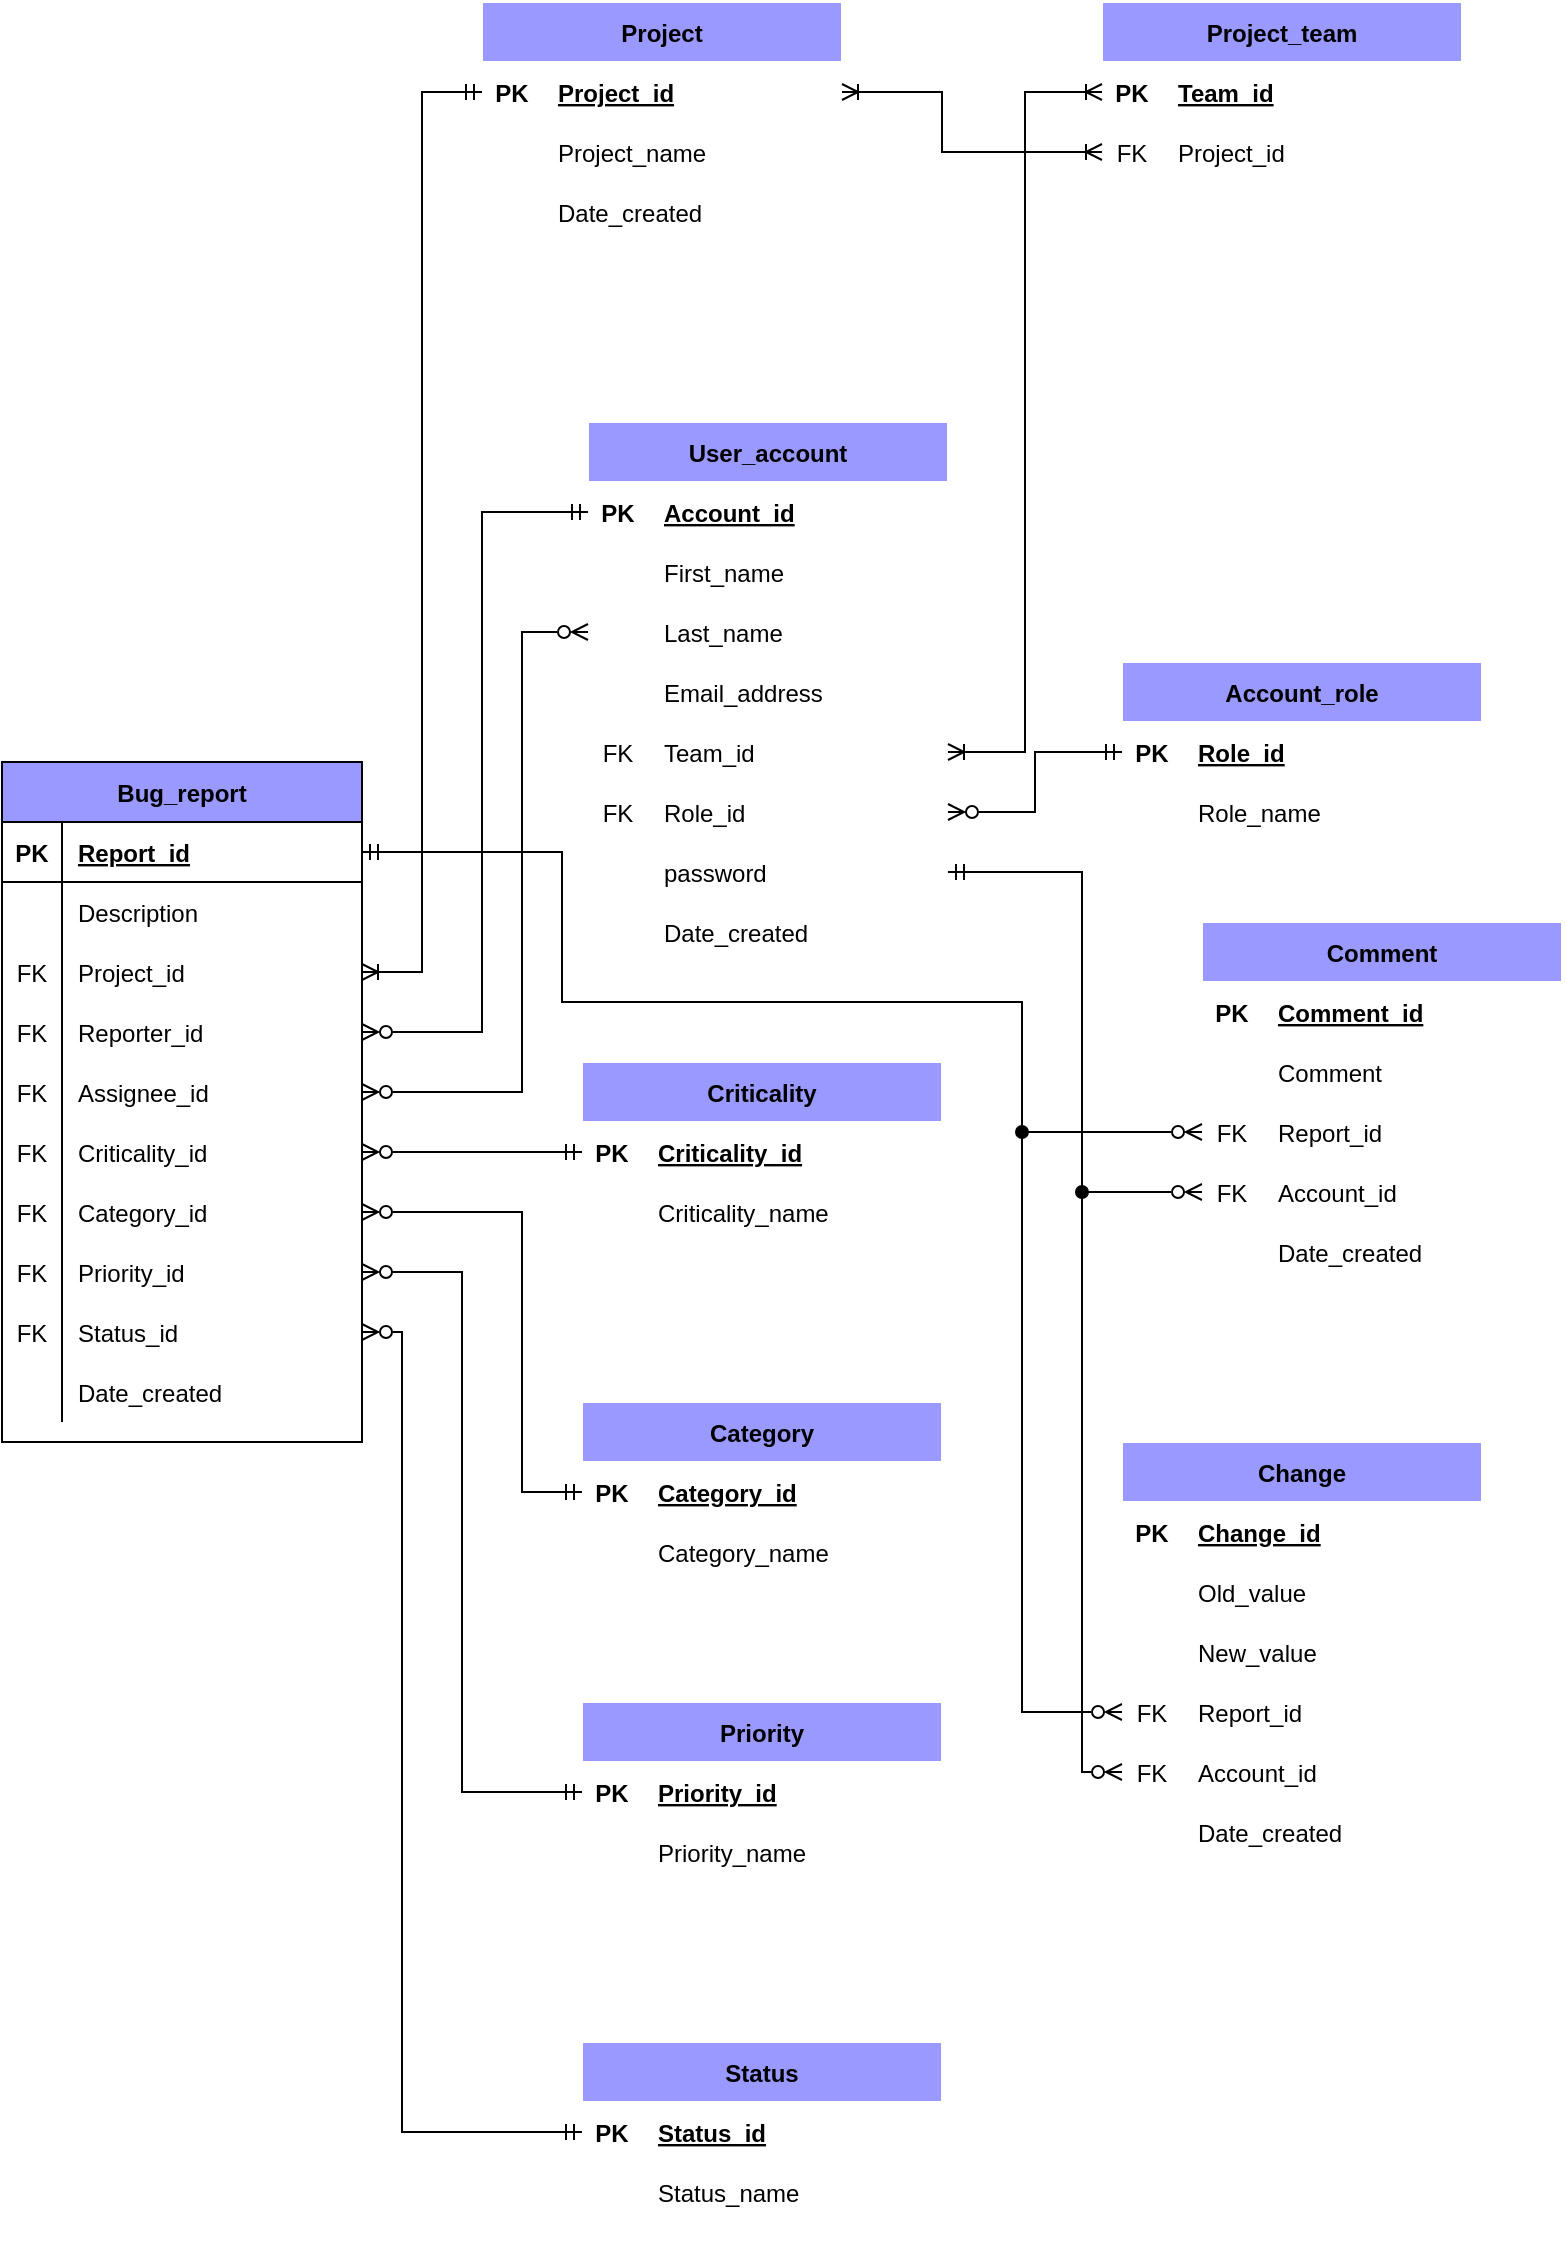 <mxfile version="20.3.0" type="device" pages="2"><diagram name="Database ERD" id="efa7a0a1-bf9b-a30e-e6df-94a7791c09e9"><mxGraphModel dx="1038" dy="641" grid="1" gridSize="10" guides="1" tooltips="1" connect="1" arrows="1" fold="1" page="1" pageScale="1" pageWidth="826" pageHeight="1169" background="none" math="0" shadow="0"><root><mxCell id="0"/><mxCell id="1" parent="0"/><mxCell id="cwRUzVm0DQ98reAAwPmX-127" value="Bug_report" style="shape=table;startSize=30;container=1;collapsible=1;childLayout=tableLayout;fixedRows=1;rowLines=0;fontStyle=1;align=center;resizeLast=1;fillColor=#9999FF;" parent="1" vertex="1"><mxGeometry x="30" y="400" width="180" height="340" as="geometry"/></mxCell><mxCell id="cwRUzVm0DQ98reAAwPmX-128" value="" style="shape=tableRow;horizontal=0;startSize=0;swimlaneHead=0;swimlaneBody=0;fillColor=none;collapsible=0;dropTarget=0;points=[[0,0.5],[1,0.5]];portConstraint=eastwest;top=0;left=0;right=0;bottom=1;" parent="cwRUzVm0DQ98reAAwPmX-127" vertex="1"><mxGeometry y="30" width="180" height="30" as="geometry"/></mxCell><mxCell id="cwRUzVm0DQ98reAAwPmX-129" value="PK" style="shape=partialRectangle;connectable=0;fillColor=none;top=0;left=0;bottom=0;right=0;fontStyle=1;overflow=hidden;" parent="cwRUzVm0DQ98reAAwPmX-128" vertex="1"><mxGeometry width="30" height="30" as="geometry"><mxRectangle width="30" height="30" as="alternateBounds"/></mxGeometry></mxCell><mxCell id="cwRUzVm0DQ98reAAwPmX-130" value="Report_id" style="shape=partialRectangle;connectable=0;fillColor=none;top=0;left=0;bottom=0;right=0;align=left;spacingLeft=6;fontStyle=5;overflow=hidden;" parent="cwRUzVm0DQ98reAAwPmX-128" vertex="1"><mxGeometry x="30" width="150" height="30" as="geometry"><mxRectangle width="150" height="30" as="alternateBounds"/></mxGeometry></mxCell><mxCell id="cwRUzVm0DQ98reAAwPmX-131" value="" style="shape=tableRow;horizontal=0;startSize=0;swimlaneHead=0;swimlaneBody=0;fillColor=none;collapsible=0;dropTarget=0;points=[[0,0.5],[1,0.5]];portConstraint=eastwest;top=0;left=0;right=0;bottom=0;" parent="cwRUzVm0DQ98reAAwPmX-127" vertex="1"><mxGeometry y="60" width="180" height="30" as="geometry"/></mxCell><mxCell id="cwRUzVm0DQ98reAAwPmX-132" value="" style="shape=partialRectangle;connectable=0;fillColor=none;top=0;left=0;bottom=0;right=0;editable=1;overflow=hidden;" parent="cwRUzVm0DQ98reAAwPmX-131" vertex="1"><mxGeometry width="30" height="30" as="geometry"><mxRectangle width="30" height="30" as="alternateBounds"/></mxGeometry></mxCell><mxCell id="cwRUzVm0DQ98reAAwPmX-133" value="Description" style="shape=partialRectangle;connectable=0;fillColor=none;top=0;left=0;bottom=0;right=0;align=left;spacingLeft=6;overflow=hidden;strokeColor=#FFFFFF;" parent="cwRUzVm0DQ98reAAwPmX-131" vertex="1"><mxGeometry x="30" width="150" height="30" as="geometry"><mxRectangle width="150" height="30" as="alternateBounds"/></mxGeometry></mxCell><mxCell id="cwRUzVm0DQ98reAAwPmX-137" value="" style="shape=tableRow;horizontal=0;startSize=0;swimlaneHead=0;swimlaneBody=0;fillColor=none;collapsible=0;dropTarget=0;points=[[0,0.5],[1,0.5]];portConstraint=eastwest;top=0;left=0;right=0;bottom=0;" parent="cwRUzVm0DQ98reAAwPmX-127" vertex="1"><mxGeometry y="90" width="180" height="30" as="geometry"/></mxCell><mxCell id="cwRUzVm0DQ98reAAwPmX-138" value="FK" style="shape=partialRectangle;connectable=0;fillColor=none;top=0;left=0;bottom=0;right=0;editable=1;overflow=hidden;" parent="cwRUzVm0DQ98reAAwPmX-137" vertex="1"><mxGeometry width="30" height="30" as="geometry"><mxRectangle width="30" height="30" as="alternateBounds"/></mxGeometry></mxCell><mxCell id="cwRUzVm0DQ98reAAwPmX-139" value="Project_id" style="shape=partialRectangle;connectable=0;fillColor=none;top=0;left=0;bottom=0;right=0;align=left;spacingLeft=6;overflow=hidden;" parent="cwRUzVm0DQ98reAAwPmX-137" vertex="1"><mxGeometry x="30" width="150" height="30" as="geometry"><mxRectangle width="150" height="30" as="alternateBounds"/></mxGeometry></mxCell><mxCell id="cwRUzVm0DQ98reAAwPmX-144" value="" style="shape=tableRow;horizontal=0;startSize=0;swimlaneHead=0;swimlaneBody=0;fillColor=none;collapsible=0;dropTarget=0;points=[[0,0.5],[1,0.5]];portConstraint=eastwest;top=0;left=0;right=0;bottom=0;" parent="cwRUzVm0DQ98reAAwPmX-127" vertex="1"><mxGeometry y="120" width="180" height="30" as="geometry"/></mxCell><mxCell id="cwRUzVm0DQ98reAAwPmX-145" value="FK" style="shape=partialRectangle;connectable=0;fillColor=none;top=0;left=0;bottom=0;right=0;editable=1;overflow=hidden;" parent="cwRUzVm0DQ98reAAwPmX-144" vertex="1"><mxGeometry width="30" height="30" as="geometry"><mxRectangle width="30" height="30" as="alternateBounds"/></mxGeometry></mxCell><mxCell id="cwRUzVm0DQ98reAAwPmX-146" value="Reporter_id" style="shape=partialRectangle;connectable=0;fillColor=none;top=0;left=0;bottom=0;right=0;align=left;spacingLeft=6;overflow=hidden;" parent="cwRUzVm0DQ98reAAwPmX-144" vertex="1"><mxGeometry x="30" width="150" height="30" as="geometry"><mxRectangle width="150" height="30" as="alternateBounds"/></mxGeometry></mxCell><mxCell id="cwRUzVm0DQ98reAAwPmX-149" value="" style="shape=tableRow;horizontal=0;startSize=0;swimlaneHead=0;swimlaneBody=0;fillColor=none;collapsible=0;dropTarget=0;points=[[0,0.5],[1,0.5]];portConstraint=eastwest;top=0;left=0;right=0;bottom=0;" parent="cwRUzVm0DQ98reAAwPmX-127" vertex="1"><mxGeometry y="150" width="180" height="30" as="geometry"/></mxCell><mxCell id="cwRUzVm0DQ98reAAwPmX-150" value="FK" style="shape=partialRectangle;connectable=0;fillColor=none;top=0;left=0;bottom=0;right=0;editable=1;overflow=hidden;" parent="cwRUzVm0DQ98reAAwPmX-149" vertex="1"><mxGeometry width="30" height="30" as="geometry"><mxRectangle width="30" height="30" as="alternateBounds"/></mxGeometry></mxCell><mxCell id="cwRUzVm0DQ98reAAwPmX-151" value="Assignee_id" style="shape=partialRectangle;connectable=0;fillColor=none;top=0;left=0;bottom=0;right=0;align=left;spacingLeft=6;overflow=hidden;" parent="cwRUzVm0DQ98reAAwPmX-149" vertex="1"><mxGeometry x="30" width="150" height="30" as="geometry"><mxRectangle width="150" height="30" as="alternateBounds"/></mxGeometry></mxCell><mxCell id="cwRUzVm0DQ98reAAwPmX-153" value="" style="shape=tableRow;horizontal=0;startSize=0;swimlaneHead=0;swimlaneBody=0;fillColor=none;collapsible=0;dropTarget=0;points=[[0,0.5],[1,0.5]];portConstraint=eastwest;top=0;left=0;right=0;bottom=0;" parent="cwRUzVm0DQ98reAAwPmX-127" vertex="1"><mxGeometry y="180" width="180" height="30" as="geometry"/></mxCell><mxCell id="cwRUzVm0DQ98reAAwPmX-154" value="FK" style="shape=partialRectangle;connectable=0;fillColor=none;top=0;left=0;bottom=0;right=0;editable=1;overflow=hidden;" parent="cwRUzVm0DQ98reAAwPmX-153" vertex="1"><mxGeometry width="30" height="30" as="geometry"><mxRectangle width="30" height="30" as="alternateBounds"/></mxGeometry></mxCell><mxCell id="cwRUzVm0DQ98reAAwPmX-155" value="Criticality_id" style="shape=partialRectangle;connectable=0;fillColor=none;top=0;left=0;bottom=0;right=0;align=left;spacingLeft=6;overflow=hidden;" parent="cwRUzVm0DQ98reAAwPmX-153" vertex="1"><mxGeometry x="30" width="150" height="30" as="geometry"><mxRectangle width="150" height="30" as="alternateBounds"/></mxGeometry></mxCell><mxCell id="cwRUzVm0DQ98reAAwPmX-157" value="" style="shape=tableRow;horizontal=0;startSize=0;swimlaneHead=0;swimlaneBody=0;fillColor=none;collapsible=0;dropTarget=0;points=[[0,0.5],[1,0.5]];portConstraint=eastwest;top=0;left=0;right=0;bottom=0;" parent="cwRUzVm0DQ98reAAwPmX-127" vertex="1"><mxGeometry y="210" width="180" height="30" as="geometry"/></mxCell><mxCell id="cwRUzVm0DQ98reAAwPmX-158" value="FK" style="shape=partialRectangle;connectable=0;fillColor=none;top=0;left=0;bottom=0;right=0;editable=1;overflow=hidden;" parent="cwRUzVm0DQ98reAAwPmX-157" vertex="1"><mxGeometry width="30" height="30" as="geometry"><mxRectangle width="30" height="30" as="alternateBounds"/></mxGeometry></mxCell><mxCell id="cwRUzVm0DQ98reAAwPmX-159" value="Category_id" style="shape=partialRectangle;connectable=0;fillColor=none;top=0;left=0;bottom=0;right=0;align=left;spacingLeft=6;overflow=hidden;" parent="cwRUzVm0DQ98reAAwPmX-157" vertex="1"><mxGeometry x="30" width="150" height="30" as="geometry"><mxRectangle width="150" height="30" as="alternateBounds"/></mxGeometry></mxCell><mxCell id="cwRUzVm0DQ98reAAwPmX-165" value="" style="shape=tableRow;horizontal=0;startSize=0;swimlaneHead=0;swimlaneBody=0;fillColor=none;collapsible=0;dropTarget=0;points=[[0,0.5],[1,0.5]];portConstraint=eastwest;top=0;left=0;right=0;bottom=0;" parent="cwRUzVm0DQ98reAAwPmX-127" vertex="1"><mxGeometry y="240" width="180" height="30" as="geometry"/></mxCell><mxCell id="cwRUzVm0DQ98reAAwPmX-166" value="FK" style="shape=partialRectangle;connectable=0;fillColor=none;top=0;left=0;bottom=0;right=0;editable=1;overflow=hidden;" parent="cwRUzVm0DQ98reAAwPmX-165" vertex="1"><mxGeometry width="30" height="30" as="geometry"><mxRectangle width="30" height="30" as="alternateBounds"/></mxGeometry></mxCell><mxCell id="cwRUzVm0DQ98reAAwPmX-167" value="Priority_id" style="shape=partialRectangle;connectable=0;fillColor=none;top=0;left=0;bottom=0;right=0;align=left;spacingLeft=6;overflow=hidden;" parent="cwRUzVm0DQ98reAAwPmX-165" vertex="1"><mxGeometry x="30" width="150" height="30" as="geometry"><mxRectangle width="150" height="30" as="alternateBounds"/></mxGeometry></mxCell><mxCell id="cwRUzVm0DQ98reAAwPmX-230" value="" style="shape=tableRow;horizontal=0;startSize=0;swimlaneHead=0;swimlaneBody=0;fillColor=none;collapsible=0;dropTarget=0;points=[[0,0.5],[1,0.5]];portConstraint=eastwest;top=0;left=0;right=0;bottom=0;strokeColor=#FFFFFF;" parent="cwRUzVm0DQ98reAAwPmX-127" vertex="1"><mxGeometry y="270" width="180" height="30" as="geometry"/></mxCell><mxCell id="cwRUzVm0DQ98reAAwPmX-231" value="FK" style="shape=partialRectangle;connectable=0;fillColor=none;top=0;left=0;bottom=0;right=0;editable=1;overflow=hidden;strokeColor=#FFFFFF;" parent="cwRUzVm0DQ98reAAwPmX-230" vertex="1"><mxGeometry width="30" height="30" as="geometry"><mxRectangle width="30" height="30" as="alternateBounds"/></mxGeometry></mxCell><mxCell id="cwRUzVm0DQ98reAAwPmX-232" value="Status_id" style="shape=partialRectangle;connectable=0;fillColor=none;top=0;left=0;bottom=0;right=0;align=left;spacingLeft=6;overflow=hidden;strokeColor=#FFFFFF;" parent="cwRUzVm0DQ98reAAwPmX-230" vertex="1"><mxGeometry x="30" width="150" height="30" as="geometry"><mxRectangle width="150" height="30" as="alternateBounds"/></mxGeometry></mxCell><mxCell id="cwRUzVm0DQ98reAAwPmX-161" value="" style="shape=tableRow;horizontal=0;startSize=0;swimlaneHead=0;swimlaneBody=0;fillColor=none;collapsible=0;dropTarget=0;points=[[0,0.5],[1,0.5]];portConstraint=eastwest;top=0;left=0;right=0;bottom=0;" parent="cwRUzVm0DQ98reAAwPmX-127" vertex="1"><mxGeometry y="300" width="180" height="30" as="geometry"/></mxCell><mxCell id="cwRUzVm0DQ98reAAwPmX-162" value="" style="shape=partialRectangle;connectable=0;fillColor=none;top=0;left=0;bottom=0;right=0;editable=1;overflow=hidden;" parent="cwRUzVm0DQ98reAAwPmX-161" vertex="1"><mxGeometry width="30" height="30" as="geometry"><mxRectangle width="30" height="30" as="alternateBounds"/></mxGeometry></mxCell><mxCell id="cwRUzVm0DQ98reAAwPmX-163" value="Date_created" style="shape=partialRectangle;connectable=0;fillColor=none;top=0;left=0;bottom=0;right=0;align=left;spacingLeft=6;overflow=hidden;" parent="cwRUzVm0DQ98reAAwPmX-161" vertex="1"><mxGeometry x="30" width="150" height="30" as="geometry"><mxRectangle width="150" height="30" as="alternateBounds"/></mxGeometry></mxCell><mxCell id="cwRUzVm0DQ98reAAwPmX-140" value="" style="shape=tableRow;horizontal=0;startSize=0;swimlaneHead=0;swimlaneBody=0;fillColor=none;collapsible=0;dropTarget=0;points=[[0,0.5],[1,0.5]];portConstraint=eastwest;top=0;left=0;right=0;bottom=0;" parent="1" vertex="1"><mxGeometry x="180" y="310" width="180" height="30" as="geometry"/></mxCell><mxCell id="cwRUzVm0DQ98reAAwPmX-141" value="" style="shape=partialRectangle;connectable=0;fillColor=none;top=0;left=0;bottom=0;right=0;editable=1;overflow=hidden;" parent="cwRUzVm0DQ98reAAwPmX-140" vertex="1"><mxGeometry width="30" height="30" as="geometry"><mxRectangle width="30" height="30" as="alternateBounds"/></mxGeometry></mxCell><mxCell id="cwRUzVm0DQ98reAAwPmX-168" value="User_account" style="shape=table;startSize=30;container=1;collapsible=1;childLayout=tableLayout;fixedRows=1;rowLines=0;fontStyle=1;align=center;resizeLast=1;strokeColor=#FFFFFF;fillColor=#9999FF;" parent="1" vertex="1"><mxGeometry x="323" y="230" width="180" height="280" as="geometry"/></mxCell><mxCell id="cwRUzVm0DQ98reAAwPmX-169" value="" style="shape=tableRow;horizontal=0;startSize=0;swimlaneHead=0;swimlaneBody=0;fillColor=none;collapsible=0;dropTarget=0;points=[[0,0.5],[1,0.5]];portConstraint=eastwest;top=0;left=0;right=0;bottom=1;strokeColor=#FFFFFF;" parent="cwRUzVm0DQ98reAAwPmX-168" vertex="1"><mxGeometry y="30" width="180" height="30" as="geometry"/></mxCell><mxCell id="cwRUzVm0DQ98reAAwPmX-170" value="PK" style="shape=partialRectangle;connectable=0;fillColor=none;top=0;left=0;bottom=0;right=0;fontStyle=1;overflow=hidden;strokeColor=#FFFFFF;" parent="cwRUzVm0DQ98reAAwPmX-169" vertex="1"><mxGeometry width="30" height="30" as="geometry"><mxRectangle width="30" height="30" as="alternateBounds"/></mxGeometry></mxCell><mxCell id="cwRUzVm0DQ98reAAwPmX-171" value="Account_id" style="shape=partialRectangle;connectable=0;fillColor=none;top=0;left=0;bottom=0;right=0;align=left;spacingLeft=6;fontStyle=5;overflow=hidden;strokeColor=#FFFFFF;" parent="cwRUzVm0DQ98reAAwPmX-169" vertex="1"><mxGeometry x="30" width="150" height="30" as="geometry"><mxRectangle width="150" height="30" as="alternateBounds"/></mxGeometry></mxCell><mxCell id="cwRUzVm0DQ98reAAwPmX-172" value="" style="shape=tableRow;horizontal=0;startSize=0;swimlaneHead=0;swimlaneBody=0;fillColor=none;collapsible=0;dropTarget=0;points=[[0,0.5],[1,0.5]];portConstraint=eastwest;top=0;left=0;right=0;bottom=0;strokeColor=#FFFFFF;" parent="cwRUzVm0DQ98reAAwPmX-168" vertex="1"><mxGeometry y="60" width="180" height="30" as="geometry"/></mxCell><mxCell id="cwRUzVm0DQ98reAAwPmX-173" value="" style="shape=partialRectangle;connectable=0;fillColor=none;top=0;left=0;bottom=0;right=0;editable=1;overflow=hidden;strokeColor=#FFFFFF;" parent="cwRUzVm0DQ98reAAwPmX-172" vertex="1"><mxGeometry width="30" height="30" as="geometry"><mxRectangle width="30" height="30" as="alternateBounds"/></mxGeometry></mxCell><mxCell id="cwRUzVm0DQ98reAAwPmX-174" value="First_name" style="shape=partialRectangle;connectable=0;fillColor=none;top=0;left=0;bottom=0;right=0;align=left;spacingLeft=6;overflow=hidden;strokeColor=#FFFFFF;" parent="cwRUzVm0DQ98reAAwPmX-172" vertex="1"><mxGeometry x="30" width="150" height="30" as="geometry"><mxRectangle width="150" height="30" as="alternateBounds"/></mxGeometry></mxCell><mxCell id="cwRUzVm0DQ98reAAwPmX-175" value="" style="shape=tableRow;horizontal=0;startSize=0;swimlaneHead=0;swimlaneBody=0;fillColor=none;collapsible=0;dropTarget=0;points=[[0,0.5],[1,0.5]];portConstraint=eastwest;top=0;left=0;right=0;bottom=0;strokeColor=#FFFFFF;" parent="cwRUzVm0DQ98reAAwPmX-168" vertex="1"><mxGeometry y="90" width="180" height="30" as="geometry"/></mxCell><mxCell id="cwRUzVm0DQ98reAAwPmX-176" value="" style="shape=partialRectangle;connectable=0;fillColor=none;top=0;left=0;bottom=0;right=0;editable=1;overflow=hidden;strokeColor=#FFFFFF;" parent="cwRUzVm0DQ98reAAwPmX-175" vertex="1"><mxGeometry width="30" height="30" as="geometry"><mxRectangle width="30" height="30" as="alternateBounds"/></mxGeometry></mxCell><mxCell id="cwRUzVm0DQ98reAAwPmX-177" value="Last_name" style="shape=partialRectangle;connectable=0;fillColor=none;top=0;left=0;bottom=0;right=0;align=left;spacingLeft=6;overflow=hidden;strokeColor=#FFFFFF;" parent="cwRUzVm0DQ98reAAwPmX-175" vertex="1"><mxGeometry x="30" width="150" height="30" as="geometry"><mxRectangle width="150" height="30" as="alternateBounds"/></mxGeometry></mxCell><mxCell id="zTe9dFOxKOGX30e-ePJr-2" value="" style="shape=tableRow;horizontal=0;startSize=0;swimlaneHead=0;swimlaneBody=0;fillColor=none;collapsible=0;dropTarget=0;points=[[0,0.5],[1,0.5]];portConstraint=eastwest;top=0;left=0;right=0;bottom=0;" vertex="1" parent="cwRUzVm0DQ98reAAwPmX-168"><mxGeometry y="120" width="180" height="30" as="geometry"/></mxCell><mxCell id="zTe9dFOxKOGX30e-ePJr-3" value="" style="shape=partialRectangle;connectable=0;fillColor=none;top=0;left=0;bottom=0;right=0;editable=1;overflow=hidden;" vertex="1" parent="zTe9dFOxKOGX30e-ePJr-2"><mxGeometry width="30" height="30" as="geometry"><mxRectangle width="30" height="30" as="alternateBounds"/></mxGeometry></mxCell><mxCell id="zTe9dFOxKOGX30e-ePJr-4" value="Email_address" style="shape=partialRectangle;connectable=0;fillColor=none;top=0;left=0;bottom=0;right=0;align=left;spacingLeft=6;overflow=hidden;" vertex="1" parent="zTe9dFOxKOGX30e-ePJr-2"><mxGeometry x="30" width="150" height="30" as="geometry"><mxRectangle width="150" height="30" as="alternateBounds"/></mxGeometry></mxCell><mxCell id="cwRUzVm0DQ98reAAwPmX-344" value="" style="shape=tableRow;horizontal=0;startSize=0;swimlaneHead=0;swimlaneBody=0;fillColor=none;collapsible=0;dropTarget=0;points=[[0,0.5],[1,0.5]];portConstraint=eastwest;top=0;left=0;right=0;bottom=0;strokeColor=#FFFFFF;" parent="cwRUzVm0DQ98reAAwPmX-168" vertex="1"><mxGeometry y="150" width="180" height="30" as="geometry"/></mxCell><mxCell id="cwRUzVm0DQ98reAAwPmX-345" value="FK" style="shape=partialRectangle;connectable=0;fillColor=none;top=0;left=0;bottom=0;right=0;editable=1;overflow=hidden;strokeColor=#FFFFFF;" parent="cwRUzVm0DQ98reAAwPmX-344" vertex="1"><mxGeometry width="30" height="30" as="geometry"><mxRectangle width="30" height="30" as="alternateBounds"/></mxGeometry></mxCell><mxCell id="cwRUzVm0DQ98reAAwPmX-346" value="Team_id" style="shape=partialRectangle;connectable=0;fillColor=none;top=0;left=0;bottom=0;right=0;align=left;spacingLeft=6;overflow=hidden;strokeColor=#FFFFFF;" parent="cwRUzVm0DQ98reAAwPmX-344" vertex="1"><mxGeometry x="30" width="150" height="30" as="geometry"><mxRectangle width="150" height="30" as="alternateBounds"/></mxGeometry></mxCell><mxCell id="cwRUzVm0DQ98reAAwPmX-178" value="" style="shape=tableRow;horizontal=0;startSize=0;swimlaneHead=0;swimlaneBody=0;fillColor=none;collapsible=0;dropTarget=0;points=[[0,0.5],[1,0.5]];portConstraint=eastwest;top=0;left=0;right=0;bottom=0;strokeColor=#FFFFFF;" parent="cwRUzVm0DQ98reAAwPmX-168" vertex="1"><mxGeometry y="180" width="180" height="30" as="geometry"/></mxCell><mxCell id="cwRUzVm0DQ98reAAwPmX-179" value="FK" style="shape=partialRectangle;connectable=0;fillColor=none;top=0;left=0;bottom=0;right=0;editable=1;overflow=hidden;strokeColor=#FFFFFF;" parent="cwRUzVm0DQ98reAAwPmX-178" vertex="1"><mxGeometry width="30" height="30" as="geometry"><mxRectangle width="30" height="30" as="alternateBounds"/></mxGeometry></mxCell><mxCell id="cwRUzVm0DQ98reAAwPmX-180" value="Role_id" style="shape=partialRectangle;connectable=0;fillColor=none;top=0;left=0;bottom=0;right=0;align=left;spacingLeft=6;overflow=hidden;strokeColor=#FFFFFF;" parent="cwRUzVm0DQ98reAAwPmX-178" vertex="1"><mxGeometry x="30" width="150" height="30" as="geometry"><mxRectangle width="150" height="30" as="alternateBounds"/></mxGeometry></mxCell><mxCell id="cwRUzVm0DQ98reAAwPmX-182" value="" style="shape=tableRow;horizontal=0;startSize=0;swimlaneHead=0;swimlaneBody=0;fillColor=none;collapsible=0;dropTarget=0;points=[[0,0.5],[1,0.5]];portConstraint=eastwest;top=0;left=0;right=0;bottom=0;strokeColor=#FFFFFF;" parent="cwRUzVm0DQ98reAAwPmX-168" vertex="1"><mxGeometry y="210" width="180" height="30" as="geometry"/></mxCell><mxCell id="cwRUzVm0DQ98reAAwPmX-183" value="" style="shape=partialRectangle;connectable=0;fillColor=none;top=0;left=0;bottom=0;right=0;editable=1;overflow=hidden;strokeColor=#FFFFFF;" parent="cwRUzVm0DQ98reAAwPmX-182" vertex="1"><mxGeometry width="30" height="30" as="geometry"><mxRectangle width="30" height="30" as="alternateBounds"/></mxGeometry></mxCell><mxCell id="cwRUzVm0DQ98reAAwPmX-184" value="password" style="shape=partialRectangle;connectable=0;fillColor=none;top=0;left=0;bottom=0;right=0;align=left;spacingLeft=6;overflow=hidden;strokeColor=#FFFFFF;" parent="cwRUzVm0DQ98reAAwPmX-182" vertex="1"><mxGeometry x="30" width="150" height="30" as="geometry"><mxRectangle width="150" height="30" as="alternateBounds"/></mxGeometry></mxCell><mxCell id="cwRUzVm0DQ98reAAwPmX-186" value="" style="shape=tableRow;horizontal=0;startSize=0;swimlaneHead=0;swimlaneBody=0;fillColor=none;collapsible=0;dropTarget=0;points=[[0,0.5],[1,0.5]];portConstraint=eastwest;top=0;left=0;right=0;bottom=0;strokeColor=#FFFFFF;" parent="cwRUzVm0DQ98reAAwPmX-168" vertex="1"><mxGeometry y="240" width="180" height="30" as="geometry"/></mxCell><mxCell id="cwRUzVm0DQ98reAAwPmX-187" value="" style="shape=partialRectangle;connectable=0;fillColor=none;top=0;left=0;bottom=0;right=0;editable=1;overflow=hidden;strokeColor=#FFFFFF;" parent="cwRUzVm0DQ98reAAwPmX-186" vertex="1"><mxGeometry width="30" height="30" as="geometry"><mxRectangle width="30" height="30" as="alternateBounds"/></mxGeometry></mxCell><mxCell id="cwRUzVm0DQ98reAAwPmX-188" value="Date_created" style="shape=partialRectangle;connectable=0;fillColor=none;top=0;left=0;bottom=0;right=0;align=left;spacingLeft=6;overflow=hidden;strokeColor=#FFFFFF;" parent="cwRUzVm0DQ98reAAwPmX-186" vertex="1"><mxGeometry x="30" width="150" height="30" as="geometry"><mxRectangle width="150" height="30" as="alternateBounds"/></mxGeometry></mxCell><mxCell id="cwRUzVm0DQ98reAAwPmX-189" value="Project" style="shape=table;startSize=30;container=1;collapsible=1;childLayout=tableLayout;fixedRows=1;rowLines=0;fontStyle=1;align=center;resizeLast=1;strokeColor=#FFFFFF;fillColor=#9999FF;" parent="1" vertex="1"><mxGeometry x="270" y="20" width="180" height="130" as="geometry"/></mxCell><mxCell id="cwRUzVm0DQ98reAAwPmX-190" value="" style="shape=tableRow;horizontal=0;startSize=0;swimlaneHead=0;swimlaneBody=0;fillColor=none;collapsible=0;dropTarget=0;points=[[0,0.5],[1,0.5]];portConstraint=eastwest;top=0;left=0;right=0;bottom=1;strokeColor=#FFFFFF;" parent="cwRUzVm0DQ98reAAwPmX-189" vertex="1"><mxGeometry y="30" width="180" height="30" as="geometry"/></mxCell><mxCell id="cwRUzVm0DQ98reAAwPmX-191" value="PK" style="shape=partialRectangle;connectable=0;fillColor=none;top=0;left=0;bottom=0;right=0;fontStyle=1;overflow=hidden;strokeColor=#FFFFFF;" parent="cwRUzVm0DQ98reAAwPmX-190" vertex="1"><mxGeometry width="30" height="30" as="geometry"><mxRectangle width="30" height="30" as="alternateBounds"/></mxGeometry></mxCell><mxCell id="cwRUzVm0DQ98reAAwPmX-192" value="Project_id" style="shape=partialRectangle;connectable=0;fillColor=none;top=0;left=0;bottom=0;right=0;align=left;spacingLeft=6;fontStyle=5;overflow=hidden;strokeColor=#FFFFFF;" parent="cwRUzVm0DQ98reAAwPmX-190" vertex="1"><mxGeometry x="30" width="150" height="30" as="geometry"><mxRectangle width="150" height="30" as="alternateBounds"/></mxGeometry></mxCell><mxCell id="cwRUzVm0DQ98reAAwPmX-193" value="" style="shape=tableRow;horizontal=0;startSize=0;swimlaneHead=0;swimlaneBody=0;fillColor=none;collapsible=0;dropTarget=0;points=[[0,0.5],[1,0.5]];portConstraint=eastwest;top=0;left=0;right=0;bottom=0;strokeColor=#FFFFFF;" parent="cwRUzVm0DQ98reAAwPmX-189" vertex="1"><mxGeometry y="60" width="180" height="30" as="geometry"/></mxCell><mxCell id="cwRUzVm0DQ98reAAwPmX-194" value="" style="shape=partialRectangle;connectable=0;fillColor=none;top=0;left=0;bottom=0;right=0;editable=1;overflow=hidden;strokeColor=#FFFFFF;" parent="cwRUzVm0DQ98reAAwPmX-193" vertex="1"><mxGeometry width="30" height="30" as="geometry"><mxRectangle width="30" height="30" as="alternateBounds"/></mxGeometry></mxCell><mxCell id="cwRUzVm0DQ98reAAwPmX-195" value="Project_name" style="shape=partialRectangle;connectable=0;fillColor=none;top=0;left=0;bottom=0;right=0;align=left;spacingLeft=6;overflow=hidden;strokeColor=#FFFFFF;" parent="cwRUzVm0DQ98reAAwPmX-193" vertex="1"><mxGeometry x="30" width="150" height="30" as="geometry"><mxRectangle width="150" height="30" as="alternateBounds"/></mxGeometry></mxCell><mxCell id="cwRUzVm0DQ98reAAwPmX-196" value="" style="shape=tableRow;horizontal=0;startSize=0;swimlaneHead=0;swimlaneBody=0;fillColor=none;collapsible=0;dropTarget=0;points=[[0,0.5],[1,0.5]];portConstraint=eastwest;top=0;left=0;right=0;bottom=0;strokeColor=#FFFFFF;" parent="cwRUzVm0DQ98reAAwPmX-189" vertex="1"><mxGeometry y="90" width="180" height="30" as="geometry"/></mxCell><mxCell id="cwRUzVm0DQ98reAAwPmX-197" value="" style="shape=partialRectangle;connectable=0;fillColor=none;top=0;left=0;bottom=0;right=0;editable=1;overflow=hidden;strokeColor=#FFFFFF;" parent="cwRUzVm0DQ98reAAwPmX-196" vertex="1"><mxGeometry width="30" height="30" as="geometry"><mxRectangle width="30" height="30" as="alternateBounds"/></mxGeometry></mxCell><mxCell id="cwRUzVm0DQ98reAAwPmX-198" value="Date_created" style="shape=partialRectangle;connectable=0;fillColor=none;top=0;left=0;bottom=0;right=0;align=left;spacingLeft=6;overflow=hidden;strokeColor=#FFFFFF;" parent="cwRUzVm0DQ98reAAwPmX-196" vertex="1"><mxGeometry x="30" width="150" height="30" as="geometry"><mxRectangle width="150" height="30" as="alternateBounds"/></mxGeometry></mxCell><mxCell id="cwRUzVm0DQ98reAAwPmX-202" value="Criticality" style="shape=table;startSize=30;container=1;collapsible=1;childLayout=tableLayout;fixedRows=1;rowLines=0;fontStyle=1;align=center;resizeLast=1;strokeColor=#FFFFFF;fillColor=#9999FF;" parent="1" vertex="1"><mxGeometry x="320" y="550" width="180" height="100" as="geometry"/></mxCell><mxCell id="cwRUzVm0DQ98reAAwPmX-203" value="" style="shape=tableRow;horizontal=0;startSize=0;swimlaneHead=0;swimlaneBody=0;fillColor=none;collapsible=0;dropTarget=0;points=[[0,0.5],[1,0.5]];portConstraint=eastwest;top=0;left=0;right=0;bottom=1;strokeColor=#FFFFFF;" parent="cwRUzVm0DQ98reAAwPmX-202" vertex="1"><mxGeometry y="30" width="180" height="30" as="geometry"/></mxCell><mxCell id="cwRUzVm0DQ98reAAwPmX-204" value="PK" style="shape=partialRectangle;connectable=0;fillColor=none;top=0;left=0;bottom=0;right=0;fontStyle=1;overflow=hidden;strokeColor=#FFFFFF;" parent="cwRUzVm0DQ98reAAwPmX-203" vertex="1"><mxGeometry width="30" height="30" as="geometry"><mxRectangle width="30" height="30" as="alternateBounds"/></mxGeometry></mxCell><mxCell id="cwRUzVm0DQ98reAAwPmX-205" value="Criticality_id" style="shape=partialRectangle;connectable=0;fillColor=none;top=0;left=0;bottom=0;right=0;align=left;spacingLeft=6;fontStyle=5;overflow=hidden;strokeColor=#FFFFFF;" parent="cwRUzVm0DQ98reAAwPmX-203" vertex="1"><mxGeometry x="30" width="150" height="30" as="geometry"><mxRectangle width="150" height="30" as="alternateBounds"/></mxGeometry></mxCell><mxCell id="cwRUzVm0DQ98reAAwPmX-206" value="" style="shape=tableRow;horizontal=0;startSize=0;swimlaneHead=0;swimlaneBody=0;fillColor=none;collapsible=0;dropTarget=0;points=[[0,0.5],[1,0.5]];portConstraint=eastwest;top=0;left=0;right=0;bottom=0;strokeColor=#FFFFFF;" parent="cwRUzVm0DQ98reAAwPmX-202" vertex="1"><mxGeometry y="60" width="180" height="30" as="geometry"/></mxCell><mxCell id="cwRUzVm0DQ98reAAwPmX-207" value="" style="shape=partialRectangle;connectable=0;fillColor=none;top=0;left=0;bottom=0;right=0;editable=1;overflow=hidden;strokeColor=#FFFFFF;" parent="cwRUzVm0DQ98reAAwPmX-206" vertex="1"><mxGeometry width="30" height="30" as="geometry"><mxRectangle width="30" height="30" as="alternateBounds"/></mxGeometry></mxCell><mxCell id="cwRUzVm0DQ98reAAwPmX-208" value="Criticality_name" style="shape=partialRectangle;connectable=0;fillColor=none;top=0;left=0;bottom=0;right=0;align=left;spacingLeft=6;overflow=hidden;strokeColor=#FFFFFF;" parent="cwRUzVm0DQ98reAAwPmX-206" vertex="1"><mxGeometry x="30" width="150" height="30" as="geometry"><mxRectangle width="150" height="30" as="alternateBounds"/></mxGeometry></mxCell><mxCell id="cwRUzVm0DQ98reAAwPmX-215" value="Category" style="shape=table;startSize=30;container=1;collapsible=1;childLayout=tableLayout;fixedRows=1;rowLines=0;fontStyle=1;align=center;resizeLast=1;strokeColor=#FFFFFF;fillColor=#9999FF;" parent="1" vertex="1"><mxGeometry x="320" y="720" width="180" height="100" as="geometry"/></mxCell><mxCell id="cwRUzVm0DQ98reAAwPmX-216" value="" style="shape=tableRow;horizontal=0;startSize=0;swimlaneHead=0;swimlaneBody=0;fillColor=none;collapsible=0;dropTarget=0;points=[[0,0.5],[1,0.5]];portConstraint=eastwest;top=0;left=0;right=0;bottom=1;strokeColor=#FFFFFF;" parent="cwRUzVm0DQ98reAAwPmX-215" vertex="1"><mxGeometry y="30" width="180" height="30" as="geometry"/></mxCell><mxCell id="cwRUzVm0DQ98reAAwPmX-217" value="PK" style="shape=partialRectangle;connectable=0;fillColor=none;top=0;left=0;bottom=0;right=0;fontStyle=1;overflow=hidden;strokeColor=#FFFFFF;" parent="cwRUzVm0DQ98reAAwPmX-216" vertex="1"><mxGeometry width="30" height="30" as="geometry"><mxRectangle width="30" height="30" as="alternateBounds"/></mxGeometry></mxCell><mxCell id="cwRUzVm0DQ98reAAwPmX-218" value="Category_id" style="shape=partialRectangle;connectable=0;fillColor=none;top=0;left=0;bottom=0;right=0;align=left;spacingLeft=6;fontStyle=5;overflow=hidden;strokeColor=#FFFFFF;" parent="cwRUzVm0DQ98reAAwPmX-216" vertex="1"><mxGeometry x="30" width="150" height="30" as="geometry"><mxRectangle width="150" height="30" as="alternateBounds"/></mxGeometry></mxCell><mxCell id="cwRUzVm0DQ98reAAwPmX-219" value="" style="shape=tableRow;horizontal=0;startSize=0;swimlaneHead=0;swimlaneBody=0;fillColor=none;collapsible=0;dropTarget=0;points=[[0,0.5],[1,0.5]];portConstraint=eastwest;top=0;left=0;right=0;bottom=0;strokeColor=#FFFFFF;" parent="cwRUzVm0DQ98reAAwPmX-215" vertex="1"><mxGeometry y="60" width="180" height="30" as="geometry"/></mxCell><mxCell id="cwRUzVm0DQ98reAAwPmX-220" value="" style="shape=partialRectangle;connectable=0;fillColor=none;top=0;left=0;bottom=0;right=0;editable=1;overflow=hidden;strokeColor=#FFFFFF;" parent="cwRUzVm0DQ98reAAwPmX-219" vertex="1"><mxGeometry width="30" height="30" as="geometry"><mxRectangle width="30" height="30" as="alternateBounds"/></mxGeometry></mxCell><mxCell id="cwRUzVm0DQ98reAAwPmX-221" value="Category_name" style="shape=partialRectangle;connectable=0;fillColor=none;top=0;left=0;bottom=0;right=0;align=left;spacingLeft=6;overflow=hidden;strokeColor=#FFFFFF;" parent="cwRUzVm0DQ98reAAwPmX-219" vertex="1"><mxGeometry x="30" width="150" height="30" as="geometry"><mxRectangle width="150" height="30" as="alternateBounds"/></mxGeometry></mxCell><mxCell id="cwRUzVm0DQ98reAAwPmX-222" value="Priority" style="shape=table;startSize=30;container=1;collapsible=1;childLayout=tableLayout;fixedRows=1;rowLines=0;fontStyle=1;align=center;resizeLast=1;strokeColor=#FFFFFF;fillColor=#9999FF;" parent="1" vertex="1"><mxGeometry x="320" y="870" width="180" height="100" as="geometry"/></mxCell><mxCell id="cwRUzVm0DQ98reAAwPmX-223" value="" style="shape=tableRow;horizontal=0;startSize=0;swimlaneHead=0;swimlaneBody=0;fillColor=none;collapsible=0;dropTarget=0;points=[[0,0.5],[1,0.5]];portConstraint=eastwest;top=0;left=0;right=0;bottom=1;strokeColor=#FFFFFF;" parent="cwRUzVm0DQ98reAAwPmX-222" vertex="1"><mxGeometry y="30" width="180" height="30" as="geometry"/></mxCell><mxCell id="cwRUzVm0DQ98reAAwPmX-224" value="PK" style="shape=partialRectangle;connectable=0;fillColor=none;top=0;left=0;bottom=0;right=0;fontStyle=1;overflow=hidden;strokeColor=#FFFFFF;" parent="cwRUzVm0DQ98reAAwPmX-223" vertex="1"><mxGeometry width="30" height="30" as="geometry"><mxRectangle width="30" height="30" as="alternateBounds"/></mxGeometry></mxCell><mxCell id="cwRUzVm0DQ98reAAwPmX-225" value="Priority_id" style="shape=partialRectangle;connectable=0;fillColor=none;top=0;left=0;bottom=0;right=0;align=left;spacingLeft=6;fontStyle=5;overflow=hidden;strokeColor=#FFFFFF;" parent="cwRUzVm0DQ98reAAwPmX-223" vertex="1"><mxGeometry x="30" width="150" height="30" as="geometry"><mxRectangle width="150" height="30" as="alternateBounds"/></mxGeometry></mxCell><mxCell id="cwRUzVm0DQ98reAAwPmX-226" value="" style="shape=tableRow;horizontal=0;startSize=0;swimlaneHead=0;swimlaneBody=0;fillColor=none;collapsible=0;dropTarget=0;points=[[0,0.5],[1,0.5]];portConstraint=eastwest;top=0;left=0;right=0;bottom=0;strokeColor=#FFFFFF;" parent="cwRUzVm0DQ98reAAwPmX-222" vertex="1"><mxGeometry y="60" width="180" height="30" as="geometry"/></mxCell><mxCell id="cwRUzVm0DQ98reAAwPmX-227" value="" style="shape=partialRectangle;connectable=0;fillColor=none;top=0;left=0;bottom=0;right=0;editable=1;overflow=hidden;strokeColor=#FFFFFF;" parent="cwRUzVm0DQ98reAAwPmX-226" vertex="1"><mxGeometry width="30" height="30" as="geometry"><mxRectangle width="30" height="30" as="alternateBounds"/></mxGeometry></mxCell><mxCell id="cwRUzVm0DQ98reAAwPmX-228" value="Priority_name" style="shape=partialRectangle;connectable=0;fillColor=none;top=0;left=0;bottom=0;right=0;align=left;spacingLeft=6;overflow=hidden;strokeColor=#FFFFFF;" parent="cwRUzVm0DQ98reAAwPmX-226" vertex="1"><mxGeometry x="30" width="150" height="30" as="geometry"><mxRectangle width="150" height="30" as="alternateBounds"/></mxGeometry></mxCell><mxCell id="cwRUzVm0DQ98reAAwPmX-233" value="Status" style="shape=table;startSize=30;container=1;collapsible=1;childLayout=tableLayout;fixedRows=1;rowLines=0;fontStyle=1;align=center;resizeLast=1;strokeColor=#FFFFFF;fillColor=#9999FF;" parent="1" vertex="1"><mxGeometry x="320" y="1040" width="180" height="100" as="geometry"/></mxCell><mxCell id="cwRUzVm0DQ98reAAwPmX-234" value="" style="shape=tableRow;horizontal=0;startSize=0;swimlaneHead=0;swimlaneBody=0;fillColor=none;collapsible=0;dropTarget=0;points=[[0,0.5],[1,0.5]];portConstraint=eastwest;top=0;left=0;right=0;bottom=1;strokeColor=#FFFFFF;" parent="cwRUzVm0DQ98reAAwPmX-233" vertex="1"><mxGeometry y="30" width="180" height="30" as="geometry"/></mxCell><mxCell id="cwRUzVm0DQ98reAAwPmX-235" value="PK" style="shape=partialRectangle;connectable=0;fillColor=none;top=0;left=0;bottom=0;right=0;fontStyle=1;overflow=hidden;strokeColor=#FFFFFF;" parent="cwRUzVm0DQ98reAAwPmX-234" vertex="1"><mxGeometry width="30" height="30" as="geometry"><mxRectangle width="30" height="30" as="alternateBounds"/></mxGeometry></mxCell><mxCell id="cwRUzVm0DQ98reAAwPmX-236" value="Status_id" style="shape=partialRectangle;connectable=0;fillColor=none;top=0;left=0;bottom=0;right=0;align=left;spacingLeft=6;fontStyle=5;overflow=hidden;strokeColor=#FFFFFF;" parent="cwRUzVm0DQ98reAAwPmX-234" vertex="1"><mxGeometry x="30" width="150" height="30" as="geometry"><mxRectangle width="150" height="30" as="alternateBounds"/></mxGeometry></mxCell><mxCell id="cwRUzVm0DQ98reAAwPmX-237" value="" style="shape=tableRow;horizontal=0;startSize=0;swimlaneHead=0;swimlaneBody=0;fillColor=none;collapsible=0;dropTarget=0;points=[[0,0.5],[1,0.5]];portConstraint=eastwest;top=0;left=0;right=0;bottom=0;strokeColor=#FFFFFF;" parent="cwRUzVm0DQ98reAAwPmX-233" vertex="1"><mxGeometry y="60" width="180" height="30" as="geometry"/></mxCell><mxCell id="cwRUzVm0DQ98reAAwPmX-238" value="" style="shape=partialRectangle;connectable=0;fillColor=none;top=0;left=0;bottom=0;right=0;editable=1;overflow=hidden;strokeColor=#FFFFFF;" parent="cwRUzVm0DQ98reAAwPmX-237" vertex="1"><mxGeometry width="30" height="30" as="geometry"><mxRectangle width="30" height="30" as="alternateBounds"/></mxGeometry></mxCell><mxCell id="cwRUzVm0DQ98reAAwPmX-239" value="Status_name" style="shape=partialRectangle;connectable=0;fillColor=none;top=0;left=0;bottom=0;right=0;align=left;spacingLeft=6;overflow=hidden;strokeColor=#FFFFFF;" parent="cwRUzVm0DQ98reAAwPmX-237" vertex="1"><mxGeometry x="30" width="150" height="30" as="geometry"><mxRectangle width="150" height="30" as="alternateBounds"/></mxGeometry></mxCell><mxCell id="cwRUzVm0DQ98reAAwPmX-240" value="Account_role" style="shape=table;startSize=30;container=1;collapsible=1;childLayout=tableLayout;fixedRows=1;rowLines=0;fontStyle=1;align=center;resizeLast=1;strokeColor=#FFFFFF;fillColor=#9999FF;" parent="1" vertex="1"><mxGeometry x="590" y="350" width="180" height="100" as="geometry"/></mxCell><mxCell id="cwRUzVm0DQ98reAAwPmX-241" value="" style="shape=tableRow;horizontal=0;startSize=0;swimlaneHead=0;swimlaneBody=0;fillColor=none;collapsible=0;dropTarget=0;points=[[0,0.5],[1,0.5]];portConstraint=eastwest;top=0;left=0;right=0;bottom=1;strokeColor=#FFFFFF;" parent="cwRUzVm0DQ98reAAwPmX-240" vertex="1"><mxGeometry y="30" width="180" height="30" as="geometry"/></mxCell><mxCell id="cwRUzVm0DQ98reAAwPmX-242" value="PK" style="shape=partialRectangle;connectable=0;fillColor=none;top=0;left=0;bottom=0;right=0;fontStyle=1;overflow=hidden;strokeColor=#FFFFFF;" parent="cwRUzVm0DQ98reAAwPmX-241" vertex="1"><mxGeometry width="30" height="30" as="geometry"><mxRectangle width="30" height="30" as="alternateBounds"/></mxGeometry></mxCell><mxCell id="cwRUzVm0DQ98reAAwPmX-243" value="Role_id" style="shape=partialRectangle;connectable=0;fillColor=none;top=0;left=0;bottom=0;right=0;align=left;spacingLeft=6;fontStyle=5;overflow=hidden;strokeColor=#FFFFFF;" parent="cwRUzVm0DQ98reAAwPmX-241" vertex="1"><mxGeometry x="30" width="150" height="30" as="geometry"><mxRectangle width="150" height="30" as="alternateBounds"/></mxGeometry></mxCell><mxCell id="cwRUzVm0DQ98reAAwPmX-244" value="" style="shape=tableRow;horizontal=0;startSize=0;swimlaneHead=0;swimlaneBody=0;fillColor=none;collapsible=0;dropTarget=0;points=[[0,0.5],[1,0.5]];portConstraint=eastwest;top=0;left=0;right=0;bottom=0;strokeColor=#FFFFFF;" parent="cwRUzVm0DQ98reAAwPmX-240" vertex="1"><mxGeometry y="60" width="180" height="30" as="geometry"/></mxCell><mxCell id="cwRUzVm0DQ98reAAwPmX-245" value="" style="shape=partialRectangle;connectable=0;fillColor=none;top=0;left=0;bottom=0;right=0;editable=1;overflow=hidden;strokeColor=#FFFFFF;" parent="cwRUzVm0DQ98reAAwPmX-244" vertex="1"><mxGeometry width="30" height="30" as="geometry"><mxRectangle width="30" height="30" as="alternateBounds"/></mxGeometry></mxCell><mxCell id="cwRUzVm0DQ98reAAwPmX-246" value="Role_name" style="shape=partialRectangle;connectable=0;fillColor=none;top=0;left=0;bottom=0;right=0;align=left;spacingLeft=6;overflow=hidden;strokeColor=#FFFFFF;" parent="cwRUzVm0DQ98reAAwPmX-244" vertex="1"><mxGeometry x="30" width="150" height="30" as="geometry"><mxRectangle width="150" height="30" as="alternateBounds"/></mxGeometry></mxCell><mxCell id="cwRUzVm0DQ98reAAwPmX-309" value="" style="edgeStyle=entityRelationEdgeStyle;fontSize=12;html=1;endArrow=ERmandOne;exitX=1;exitY=0.5;exitDx=0;exitDy=0;entryX=0;entryY=0.5;entryDx=0;entryDy=0;rounded=0;startArrow=ERoneToMany;startFill=0;" parent="1" source="cwRUzVm0DQ98reAAwPmX-137" target="cwRUzVm0DQ98reAAwPmX-190" edge="1"><mxGeometry width="100" height="100" relative="1" as="geometry"><mxPoint x="380" y="490" as="sourcePoint"/><mxPoint x="480" y="390" as="targetPoint"/></mxGeometry></mxCell><mxCell id="cwRUzVm0DQ98reAAwPmX-311" style="edgeStyle=orthogonalEdgeStyle;rounded=0;orthogonalLoop=1;jettySize=auto;html=1;exitX=1;exitY=0.5;exitDx=0;exitDy=0;endArrow=ERzeroToMany;endFill=0;entryX=0;entryY=0.5;entryDx=0;entryDy=0;startArrow=ERzeroToMany;startFill=0;" parent="1" source="cwRUzVm0DQ98reAAwPmX-149" target="cwRUzVm0DQ98reAAwPmX-175" edge="1"><mxGeometry relative="1" as="geometry"><mxPoint x="270" y="535" as="targetPoint"/><Array as="points"><mxPoint x="290" y="565"/><mxPoint x="290" y="335"/></Array></mxGeometry></mxCell><mxCell id="cwRUzVm0DQ98reAAwPmX-312" value="" style="edgeStyle=entityRelationEdgeStyle;fontSize=12;html=1;endArrow=ERmandOne;rounded=0;exitX=1;exitY=0.5;exitDx=0;exitDy=0;entryX=0;entryY=0.5;entryDx=0;entryDy=0;startArrow=ERzeroToMany;startFill=0;" parent="1" source="cwRUzVm0DQ98reAAwPmX-153" target="cwRUzVm0DQ98reAAwPmX-203" edge="1"><mxGeometry width="100" height="100" relative="1" as="geometry"><mxPoint x="280" y="520" as="sourcePoint"/><mxPoint x="380" y="420" as="targetPoint"/></mxGeometry></mxCell><mxCell id="cwRUzVm0DQ98reAAwPmX-313" style="edgeStyle=orthogonalEdgeStyle;rounded=0;jumpStyle=none;orthogonalLoop=1;jettySize=auto;html=1;exitX=1;exitY=0.5;exitDx=0;exitDy=0;entryX=0;entryY=0.5;entryDx=0;entryDy=0;endArrow=ERmandOne;endFill=0;startArrow=ERzeroToMany;startFill=0;" parent="1" source="cwRUzVm0DQ98reAAwPmX-157" target="cwRUzVm0DQ98reAAwPmX-216" edge="1"><mxGeometry relative="1" as="geometry"><Array as="points"><mxPoint x="290" y="625"/><mxPoint x="290" y="765"/></Array></mxGeometry></mxCell><mxCell id="cwRUzVm0DQ98reAAwPmX-314" style="edgeStyle=orthogonalEdgeStyle;rounded=0;jumpStyle=none;orthogonalLoop=1;jettySize=auto;html=1;exitX=1;exitY=0.5;exitDx=0;exitDy=0;entryX=0;entryY=0.5;entryDx=0;entryDy=0;endArrow=ERmandOne;endFill=0;startArrow=ERzeroToMany;startFill=0;" parent="1" source="cwRUzVm0DQ98reAAwPmX-165" target="cwRUzVm0DQ98reAAwPmX-223" edge="1"><mxGeometry relative="1" as="geometry"><Array as="points"><mxPoint x="260" y="655"/><mxPoint x="260" y="915"/></Array></mxGeometry></mxCell><mxCell id="cwRUzVm0DQ98reAAwPmX-315" style="edgeStyle=orthogonalEdgeStyle;rounded=0;jumpStyle=none;orthogonalLoop=1;jettySize=auto;html=1;exitX=1;exitY=0.5;exitDx=0;exitDy=0;entryX=0;entryY=0.5;entryDx=0;entryDy=0;endArrow=ERmandOne;endFill=0;startArrow=ERzeroToMany;startFill=0;" parent="1" source="cwRUzVm0DQ98reAAwPmX-230" target="cwRUzVm0DQ98reAAwPmX-234" edge="1"><mxGeometry relative="1" as="geometry"><Array as="points"><mxPoint x="230" y="685"/><mxPoint x="230" y="1085"/></Array></mxGeometry></mxCell><mxCell id="cwRUzVm0DQ98reAAwPmX-316" style="edgeStyle=orthogonalEdgeStyle;rounded=0;jumpStyle=none;orthogonalLoop=1;jettySize=auto;html=1;exitX=1;exitY=0.5;exitDx=0;exitDy=0;entryX=0;entryY=0.5;entryDx=0;entryDy=0;startArrow=ERzeroToMany;startFill=0;endArrow=ERmandOne;endFill=0;" parent="1" source="cwRUzVm0DQ98reAAwPmX-144" target="cwRUzVm0DQ98reAAwPmX-169" edge="1"><mxGeometry relative="1" as="geometry"><Array as="points"><mxPoint x="270" y="535"/><mxPoint x="270" y="275"/></Array></mxGeometry></mxCell><mxCell id="cwRUzVm0DQ98reAAwPmX-317" style="edgeStyle=orthogonalEdgeStyle;rounded=0;jumpStyle=none;orthogonalLoop=1;jettySize=auto;html=1;exitX=1;exitY=0.5;exitDx=0;exitDy=0;entryX=0;entryY=0.5;entryDx=0;entryDy=0;startArrow=ERzeroToMany;startFill=0;endArrow=ERmandOne;endFill=0;" parent="1" source="cwRUzVm0DQ98reAAwPmX-178" target="cwRUzVm0DQ98reAAwPmX-241" edge="1"><mxGeometry relative="1" as="geometry"/></mxCell><mxCell id="cwRUzVm0DQ98reAAwPmX-323" value="Comment" style="shape=table;startSize=30;container=1;collapsible=1;childLayout=tableLayout;fixedRows=1;rowLines=0;fontStyle=1;align=center;resizeLast=1;strokeColor=#FFFFFF;fillColor=#9999FF;" parent="1" vertex="1"><mxGeometry x="630" y="480" width="180" height="190" as="geometry"/></mxCell><mxCell id="cwRUzVm0DQ98reAAwPmX-324" value="" style="shape=tableRow;horizontal=0;startSize=0;swimlaneHead=0;swimlaneBody=0;fillColor=none;collapsible=0;dropTarget=0;points=[[0,0.5],[1,0.5]];portConstraint=eastwest;top=0;left=0;right=0;bottom=1;strokeColor=#FFFFFF;" parent="cwRUzVm0DQ98reAAwPmX-323" vertex="1"><mxGeometry y="30" width="180" height="30" as="geometry"/></mxCell><mxCell id="cwRUzVm0DQ98reAAwPmX-325" value="PK" style="shape=partialRectangle;connectable=0;fillColor=none;top=0;left=0;bottom=0;right=0;fontStyle=1;overflow=hidden;strokeColor=#FFFFFF;" parent="cwRUzVm0DQ98reAAwPmX-324" vertex="1"><mxGeometry width="30" height="30" as="geometry"><mxRectangle width="30" height="30" as="alternateBounds"/></mxGeometry></mxCell><mxCell id="cwRUzVm0DQ98reAAwPmX-326" value="Comment_id" style="shape=partialRectangle;connectable=0;fillColor=none;top=0;left=0;bottom=0;right=0;align=left;spacingLeft=6;fontStyle=5;overflow=hidden;strokeColor=#FFFFFF;" parent="cwRUzVm0DQ98reAAwPmX-324" vertex="1"><mxGeometry x="30" width="150" height="30" as="geometry"><mxRectangle width="150" height="30" as="alternateBounds"/></mxGeometry></mxCell><mxCell id="cwRUzVm0DQ98reAAwPmX-327" value="" style="shape=tableRow;horizontal=0;startSize=0;swimlaneHead=0;swimlaneBody=0;fillColor=none;collapsible=0;dropTarget=0;points=[[0,0.5],[1,0.5]];portConstraint=eastwest;top=0;left=0;right=0;bottom=0;strokeColor=#FFFFFF;" parent="cwRUzVm0DQ98reAAwPmX-323" vertex="1"><mxGeometry y="60" width="180" height="30" as="geometry"/></mxCell><mxCell id="cwRUzVm0DQ98reAAwPmX-328" value="" style="shape=partialRectangle;connectable=0;fillColor=none;top=0;left=0;bottom=0;right=0;editable=1;overflow=hidden;strokeColor=#FFFFFF;" parent="cwRUzVm0DQ98reAAwPmX-327" vertex="1"><mxGeometry width="30" height="30" as="geometry"><mxRectangle width="30" height="30" as="alternateBounds"/></mxGeometry></mxCell><mxCell id="cwRUzVm0DQ98reAAwPmX-329" value="Comment" style="shape=partialRectangle;connectable=0;fillColor=none;top=0;left=0;bottom=0;right=0;align=left;spacingLeft=6;overflow=hidden;strokeColor=#FFFFFF;" parent="cwRUzVm0DQ98reAAwPmX-327" vertex="1"><mxGeometry x="30" width="150" height="30" as="geometry"><mxRectangle width="150" height="30" as="alternateBounds"/></mxGeometry></mxCell><mxCell id="cwRUzVm0DQ98reAAwPmX-330" value="" style="shape=tableRow;horizontal=0;startSize=0;swimlaneHead=0;swimlaneBody=0;fillColor=none;collapsible=0;dropTarget=0;points=[[0,0.5],[1,0.5]];portConstraint=eastwest;top=0;left=0;right=0;bottom=0;strokeColor=#FFFFFF;" parent="cwRUzVm0DQ98reAAwPmX-323" vertex="1"><mxGeometry y="90" width="180" height="30" as="geometry"/></mxCell><mxCell id="cwRUzVm0DQ98reAAwPmX-331" value="FK" style="shape=partialRectangle;connectable=0;fillColor=none;top=0;left=0;bottom=0;right=0;editable=1;overflow=hidden;strokeColor=#FFFFFF;" parent="cwRUzVm0DQ98reAAwPmX-330" vertex="1"><mxGeometry width="30" height="30" as="geometry"><mxRectangle width="30" height="30" as="alternateBounds"/></mxGeometry></mxCell><mxCell id="cwRUzVm0DQ98reAAwPmX-332" value="Report_id" style="shape=partialRectangle;connectable=0;fillColor=none;top=0;left=0;bottom=0;right=0;align=left;spacingLeft=6;overflow=hidden;strokeColor=#FFFFFF;" parent="cwRUzVm0DQ98reAAwPmX-330" vertex="1"><mxGeometry x="30" width="150" height="30" as="geometry"><mxRectangle width="150" height="30" as="alternateBounds"/></mxGeometry></mxCell><mxCell id="dte1HmQKjW-QyWG7ZYIB-24" value="" style="shape=tableRow;horizontal=0;startSize=0;swimlaneHead=0;swimlaneBody=0;fillColor=none;collapsible=0;dropTarget=0;points=[[0,0.5],[1,0.5]];portConstraint=eastwest;top=0;left=0;right=0;bottom=0;" parent="cwRUzVm0DQ98reAAwPmX-323" vertex="1"><mxGeometry y="120" width="180" height="30" as="geometry"/></mxCell><mxCell id="dte1HmQKjW-QyWG7ZYIB-25" value="FK" style="shape=partialRectangle;connectable=0;fillColor=none;top=0;left=0;bottom=0;right=0;editable=1;overflow=hidden;" parent="dte1HmQKjW-QyWG7ZYIB-24" vertex="1"><mxGeometry width="30" height="30" as="geometry"><mxRectangle width="30" height="30" as="alternateBounds"/></mxGeometry></mxCell><mxCell id="dte1HmQKjW-QyWG7ZYIB-26" value="Account_id" style="shape=partialRectangle;connectable=0;fillColor=none;top=0;left=0;bottom=0;right=0;align=left;spacingLeft=6;overflow=hidden;" parent="dte1HmQKjW-QyWG7ZYIB-24" vertex="1"><mxGeometry x="30" width="150" height="30" as="geometry"><mxRectangle width="150" height="30" as="alternateBounds"/></mxGeometry></mxCell><mxCell id="cwRUzVm0DQ98reAAwPmX-333" value="" style="shape=tableRow;horizontal=0;startSize=0;swimlaneHead=0;swimlaneBody=0;fillColor=none;collapsible=0;dropTarget=0;points=[[0,0.5],[1,0.5]];portConstraint=eastwest;top=0;left=0;right=0;bottom=0;strokeColor=#FFFFFF;" parent="cwRUzVm0DQ98reAAwPmX-323" vertex="1"><mxGeometry y="150" width="180" height="30" as="geometry"/></mxCell><mxCell id="cwRUzVm0DQ98reAAwPmX-334" value="" style="shape=partialRectangle;connectable=0;fillColor=none;top=0;left=0;bottom=0;right=0;editable=1;overflow=hidden;strokeColor=#FFFFFF;" parent="cwRUzVm0DQ98reAAwPmX-333" vertex="1"><mxGeometry width="30" height="30" as="geometry"><mxRectangle width="30" height="30" as="alternateBounds"/></mxGeometry></mxCell><mxCell id="cwRUzVm0DQ98reAAwPmX-335" value="Date_created" style="shape=partialRectangle;connectable=0;fillColor=none;top=0;left=0;bottom=0;right=0;align=left;spacingLeft=6;overflow=hidden;strokeColor=#FFFFFF;" parent="cwRUzVm0DQ98reAAwPmX-333" vertex="1"><mxGeometry x="30" width="150" height="30" as="geometry"><mxRectangle width="150" height="30" as="alternateBounds"/></mxGeometry></mxCell><mxCell id="cwRUzVm0DQ98reAAwPmX-336" value="Project_team" style="shape=table;startSize=30;container=1;collapsible=1;childLayout=tableLayout;fixedRows=1;rowLines=0;fontStyle=1;align=center;resizeLast=1;strokeColor=#FFFFFF;fillColor=#9999FF;" parent="1" vertex="1"><mxGeometry x="580" y="20" width="180" height="100" as="geometry"/></mxCell><mxCell id="cwRUzVm0DQ98reAAwPmX-337" value="" style="shape=tableRow;horizontal=0;startSize=0;swimlaneHead=0;swimlaneBody=0;fillColor=none;collapsible=0;dropTarget=0;points=[[0,0.5],[1,0.5]];portConstraint=eastwest;top=0;left=0;right=0;bottom=1;strokeColor=#FFFFFF;" parent="cwRUzVm0DQ98reAAwPmX-336" vertex="1"><mxGeometry y="30" width="180" height="30" as="geometry"/></mxCell><mxCell id="cwRUzVm0DQ98reAAwPmX-338" value="PK" style="shape=partialRectangle;connectable=0;fillColor=none;top=0;left=0;bottom=0;right=0;fontStyle=1;overflow=hidden;strokeColor=#FFFFFF;" parent="cwRUzVm0DQ98reAAwPmX-337" vertex="1"><mxGeometry width="30" height="30" as="geometry"><mxRectangle width="30" height="30" as="alternateBounds"/></mxGeometry></mxCell><mxCell id="cwRUzVm0DQ98reAAwPmX-339" value="Team_id" style="shape=partialRectangle;connectable=0;fillColor=none;top=0;left=0;bottom=0;right=0;align=left;spacingLeft=6;fontStyle=5;overflow=hidden;strokeColor=#FFFFFF;" parent="cwRUzVm0DQ98reAAwPmX-337" vertex="1"><mxGeometry x="30" width="150" height="30" as="geometry"><mxRectangle width="150" height="30" as="alternateBounds"/></mxGeometry></mxCell><mxCell id="cwRUzVm0DQ98reAAwPmX-340" value="" style="shape=tableRow;horizontal=0;startSize=0;swimlaneHead=0;swimlaneBody=0;fillColor=none;collapsible=0;dropTarget=0;points=[[0,0.5],[1,0.5]];portConstraint=eastwest;top=0;left=0;right=0;bottom=0;strokeColor=#FFFFFF;" parent="cwRUzVm0DQ98reAAwPmX-336" vertex="1"><mxGeometry y="60" width="180" height="30" as="geometry"/></mxCell><mxCell id="cwRUzVm0DQ98reAAwPmX-341" value="FK" style="shape=partialRectangle;connectable=0;fillColor=none;top=0;left=0;bottom=0;right=0;editable=1;overflow=hidden;strokeColor=#FFFFFF;" parent="cwRUzVm0DQ98reAAwPmX-340" vertex="1"><mxGeometry width="30" height="30" as="geometry"><mxRectangle width="30" height="30" as="alternateBounds"/></mxGeometry></mxCell><mxCell id="cwRUzVm0DQ98reAAwPmX-342" value="Project_id" style="shape=partialRectangle;connectable=0;fillColor=none;top=0;left=0;bottom=0;right=0;align=left;spacingLeft=6;overflow=hidden;strokeColor=#FFFFFF;" parent="cwRUzVm0DQ98reAAwPmX-340" vertex="1"><mxGeometry x="30" width="150" height="30" as="geometry"><mxRectangle width="150" height="30" as="alternateBounds"/></mxGeometry></mxCell><mxCell id="cwRUzVm0DQ98reAAwPmX-352" style="edgeStyle=orthogonalEdgeStyle;rounded=0;jumpStyle=none;orthogonalLoop=1;jettySize=auto;html=1;exitX=1;exitY=0.5;exitDx=0;exitDy=0;entryX=0;entryY=0.5;entryDx=0;entryDy=0;startArrow=ERoneToMany;startFill=0;endArrow=ERoneToMany;endFill=0;" parent="1" source="cwRUzVm0DQ98reAAwPmX-190" target="cwRUzVm0DQ98reAAwPmX-340" edge="1"><mxGeometry relative="1" as="geometry"><mxPoint x="450" y="125" as="sourcePoint"/><mxPoint x="560" y="125" as="targetPoint"/><Array as="points"><mxPoint x="500" y="65"/><mxPoint x="500" y="95"/></Array></mxGeometry></mxCell><mxCell id="cwRUzVm0DQ98reAAwPmX-361" style="edgeStyle=orthogonalEdgeStyle;rounded=0;jumpStyle=none;orthogonalLoop=1;jettySize=auto;html=1;exitX=1;exitY=0.5;exitDx=0;exitDy=0;entryX=0;entryY=0.5;entryDx=0;entryDy=0;startArrow=ERmandOne;startFill=0;endArrow=ERzeroToMany;endFill=0;" parent="1" source="cwRUzVm0DQ98reAAwPmX-128" target="cwRUzVm0DQ98reAAwPmX-330" edge="1"><mxGeometry relative="1" as="geometry"><Array as="points"><mxPoint x="310" y="445"/><mxPoint x="310" y="520"/><mxPoint x="540" y="520"/><mxPoint x="540" y="585"/></Array></mxGeometry></mxCell><mxCell id="cwRUzVm0DQ98reAAwPmX-362" style="edgeStyle=orthogonalEdgeStyle;rounded=0;jumpStyle=none;orthogonalLoop=1;jettySize=auto;html=1;exitX=1;exitY=0.5;exitDx=0;exitDy=0;entryX=0;entryY=0.5;entryDx=0;entryDy=0;startArrow=ERoneToMany;startFill=0;endArrow=ERoneToMany;endFill=0;" parent="1" source="cwRUzVm0DQ98reAAwPmX-344" target="cwRUzVm0DQ98reAAwPmX-337" edge="1"><mxGeometry relative="1" as="geometry"/></mxCell><mxCell id="dte1HmQKjW-QyWG7ZYIB-1" value="Change" style="shape=table;startSize=30;container=1;collapsible=1;childLayout=tableLayout;fixedRows=1;rowLines=0;fontStyle=1;align=center;resizeLast=1;strokeColor=#FFFFFF;fillColor=#9999FF;" parent="1" vertex="1"><mxGeometry x="590" y="740" width="180" height="220" as="geometry"/></mxCell><mxCell id="dte1HmQKjW-QyWG7ZYIB-2" value="" style="shape=tableRow;horizontal=0;startSize=0;swimlaneHead=0;swimlaneBody=0;fillColor=none;collapsible=0;dropTarget=0;points=[[0,0.5],[1,0.5]];portConstraint=eastwest;top=0;left=0;right=0;bottom=1;strokeColor=#FFFFFF;" parent="dte1HmQKjW-QyWG7ZYIB-1" vertex="1"><mxGeometry y="30" width="180" height="30" as="geometry"/></mxCell><mxCell id="dte1HmQKjW-QyWG7ZYIB-3" value="PK" style="shape=partialRectangle;connectable=0;fillColor=none;top=0;left=0;bottom=0;right=0;fontStyle=1;overflow=hidden;strokeColor=#FFFFFF;" parent="dte1HmQKjW-QyWG7ZYIB-2" vertex="1"><mxGeometry width="30" height="30" as="geometry"><mxRectangle width="30" height="30" as="alternateBounds"/></mxGeometry></mxCell><mxCell id="dte1HmQKjW-QyWG7ZYIB-4" value="Change_id" style="shape=partialRectangle;connectable=0;fillColor=none;top=0;left=0;bottom=0;right=0;align=left;spacingLeft=6;fontStyle=5;overflow=hidden;strokeColor=#FFFFFF;" parent="dte1HmQKjW-QyWG7ZYIB-2" vertex="1"><mxGeometry x="30" width="150" height="30" as="geometry"><mxRectangle width="150" height="30" as="alternateBounds"/></mxGeometry></mxCell><mxCell id="dte1HmQKjW-QyWG7ZYIB-5" value="" style="shape=tableRow;horizontal=0;startSize=0;swimlaneHead=0;swimlaneBody=0;fillColor=none;collapsible=0;dropTarget=0;points=[[0,0.5],[1,0.5]];portConstraint=eastwest;top=0;left=0;right=0;bottom=0;strokeColor=#FFFFFF;" parent="dte1HmQKjW-QyWG7ZYIB-1" vertex="1"><mxGeometry y="60" width="180" height="30" as="geometry"/></mxCell><mxCell id="dte1HmQKjW-QyWG7ZYIB-6" value="" style="shape=partialRectangle;connectable=0;fillColor=none;top=0;left=0;bottom=0;right=0;editable=1;overflow=hidden;strokeColor=#FFFFFF;" parent="dte1HmQKjW-QyWG7ZYIB-5" vertex="1"><mxGeometry width="30" height="30" as="geometry"><mxRectangle width="30" height="30" as="alternateBounds"/></mxGeometry></mxCell><mxCell id="dte1HmQKjW-QyWG7ZYIB-7" value="Old_value" style="shape=partialRectangle;connectable=0;fillColor=none;top=0;left=0;bottom=0;right=0;align=left;spacingLeft=6;overflow=hidden;strokeColor=#FFFFFF;" parent="dte1HmQKjW-QyWG7ZYIB-5" vertex="1"><mxGeometry x="30" width="150" height="30" as="geometry"><mxRectangle width="150" height="30" as="alternateBounds"/></mxGeometry></mxCell><mxCell id="dte1HmQKjW-QyWG7ZYIB-15" value="" style="shape=tableRow;horizontal=0;startSize=0;swimlaneHead=0;swimlaneBody=0;fillColor=none;collapsible=0;dropTarget=0;points=[[0,0.5],[1,0.5]];portConstraint=eastwest;top=0;left=0;right=0;bottom=0;" parent="dte1HmQKjW-QyWG7ZYIB-1" vertex="1"><mxGeometry y="90" width="180" height="30" as="geometry"/></mxCell><mxCell id="dte1HmQKjW-QyWG7ZYIB-16" value="" style="shape=partialRectangle;connectable=0;fillColor=none;top=0;left=0;bottom=0;right=0;editable=1;overflow=hidden;" parent="dte1HmQKjW-QyWG7ZYIB-15" vertex="1"><mxGeometry width="30" height="30" as="geometry"><mxRectangle width="30" height="30" as="alternateBounds"/></mxGeometry></mxCell><mxCell id="dte1HmQKjW-QyWG7ZYIB-17" value="New_value" style="shape=partialRectangle;connectable=0;fillColor=none;top=0;left=0;bottom=0;right=0;align=left;spacingLeft=6;overflow=hidden;" parent="dte1HmQKjW-QyWG7ZYIB-15" vertex="1"><mxGeometry x="30" width="150" height="30" as="geometry"><mxRectangle width="150" height="30" as="alternateBounds"/></mxGeometry></mxCell><mxCell id="dte1HmQKjW-QyWG7ZYIB-8" value="" style="shape=tableRow;horizontal=0;startSize=0;swimlaneHead=0;swimlaneBody=0;fillColor=none;collapsible=0;dropTarget=0;points=[[0,0.5],[1,0.5]];portConstraint=eastwest;top=0;left=0;right=0;bottom=0;strokeColor=#FFFFFF;" parent="dte1HmQKjW-QyWG7ZYIB-1" vertex="1"><mxGeometry y="120" width="180" height="30" as="geometry"/></mxCell><mxCell id="dte1HmQKjW-QyWG7ZYIB-9" value="FK" style="shape=partialRectangle;connectable=0;fillColor=none;top=0;left=0;bottom=0;right=0;editable=1;overflow=hidden;strokeColor=#FFFFFF;" parent="dte1HmQKjW-QyWG7ZYIB-8" vertex="1"><mxGeometry width="30" height="30" as="geometry"><mxRectangle width="30" height="30" as="alternateBounds"/></mxGeometry></mxCell><mxCell id="dte1HmQKjW-QyWG7ZYIB-10" value="Report_id" style="shape=partialRectangle;connectable=0;fillColor=none;top=0;left=0;bottom=0;right=0;align=left;spacingLeft=6;overflow=hidden;strokeColor=#FFFFFF;" parent="dte1HmQKjW-QyWG7ZYIB-8" vertex="1"><mxGeometry x="30" width="150" height="30" as="geometry"><mxRectangle width="150" height="30" as="alternateBounds"/></mxGeometry></mxCell><mxCell id="dte1HmQKjW-QyWG7ZYIB-19" value="" style="shape=tableRow;horizontal=0;startSize=0;swimlaneHead=0;swimlaneBody=0;fillColor=none;collapsible=0;dropTarget=0;points=[[0,0.5],[1,0.5]];portConstraint=eastwest;top=0;left=0;right=0;bottom=0;" parent="dte1HmQKjW-QyWG7ZYIB-1" vertex="1"><mxGeometry y="150" width="180" height="30" as="geometry"/></mxCell><mxCell id="dte1HmQKjW-QyWG7ZYIB-20" value="FK" style="shape=partialRectangle;connectable=0;fillColor=none;top=0;left=0;bottom=0;right=0;editable=1;overflow=hidden;" parent="dte1HmQKjW-QyWG7ZYIB-19" vertex="1"><mxGeometry width="30" height="30" as="geometry"><mxRectangle width="30" height="30" as="alternateBounds"/></mxGeometry></mxCell><mxCell id="dte1HmQKjW-QyWG7ZYIB-21" value="Account_id" style="shape=partialRectangle;connectable=0;fillColor=none;top=0;left=0;bottom=0;right=0;align=left;spacingLeft=6;overflow=hidden;" parent="dte1HmQKjW-QyWG7ZYIB-19" vertex="1"><mxGeometry x="30" width="150" height="30" as="geometry"><mxRectangle width="150" height="30" as="alternateBounds"/></mxGeometry></mxCell><mxCell id="dte1HmQKjW-QyWG7ZYIB-11" value="" style="shape=tableRow;horizontal=0;startSize=0;swimlaneHead=0;swimlaneBody=0;fillColor=none;collapsible=0;dropTarget=0;points=[[0,0.5],[1,0.5]];portConstraint=eastwest;top=0;left=0;right=0;bottom=0;strokeColor=#FFFFFF;" parent="dte1HmQKjW-QyWG7ZYIB-1" vertex="1"><mxGeometry y="180" width="180" height="30" as="geometry"/></mxCell><mxCell id="dte1HmQKjW-QyWG7ZYIB-12" value="" style="shape=partialRectangle;connectable=0;fillColor=none;top=0;left=0;bottom=0;right=0;editable=1;overflow=hidden;strokeColor=#FFFFFF;" parent="dte1HmQKjW-QyWG7ZYIB-11" vertex="1"><mxGeometry width="30" height="30" as="geometry"><mxRectangle width="30" height="30" as="alternateBounds"/></mxGeometry></mxCell><mxCell id="dte1HmQKjW-QyWG7ZYIB-13" value="Date_created" style="shape=partialRectangle;connectable=0;fillColor=none;top=0;left=0;bottom=0;right=0;align=left;spacingLeft=6;overflow=hidden;strokeColor=#FFFFFF;" parent="dte1HmQKjW-QyWG7ZYIB-11" vertex="1"><mxGeometry x="30" width="150" height="30" as="geometry"><mxRectangle width="150" height="30" as="alternateBounds"/></mxGeometry></mxCell><mxCell id="dte1HmQKjW-QyWG7ZYIB-22" value="" style="endArrow=ERzeroToMany;html=1;rounded=0;entryX=0;entryY=0.5;entryDx=0;entryDy=0;exitX=1;exitY=0.5;exitDx=0;exitDy=0;startArrow=ERmandOne;startFill=0;endFill=0;jumpStyle=none;jumpSize=6;" parent="1" source="cwRUzVm0DQ98reAAwPmX-182" target="dte1HmQKjW-QyWG7ZYIB-19" edge="1"><mxGeometry relative="1" as="geometry"><mxPoint x="540" y="360" as="sourcePoint"/><mxPoint x="570" y="910" as="targetPoint"/><Array as="points"><mxPoint x="570" y="455"/><mxPoint x="570" y="905"/></Array></mxGeometry></mxCell><mxCell id="dte1HmQKjW-QyWG7ZYIB-27" value="" style="endArrow=ERzeroToMany;html=1;rounded=0;jumpStyle=none;jumpSize=6;entryX=0;entryY=0.5;entryDx=0;entryDy=0;endFill=0;startArrow=oval;startFill=1;" parent="1" target="dte1HmQKjW-QyWG7ZYIB-24" edge="1"><mxGeometry relative="1" as="geometry"><mxPoint x="570" y="615" as="sourcePoint"/><mxPoint x="550" y="640" as="targetPoint"/></mxGeometry></mxCell><mxCell id="dte1HmQKjW-QyWG7ZYIB-29" value="" style="endArrow=ERzeroToMany;html=1;rounded=0;jumpStyle=none;jumpSize=6;entryX=0;entryY=0.5;entryDx=0;entryDy=0;startArrow=oval;startFill=1;endFill=0;" parent="1" target="dte1HmQKjW-QyWG7ZYIB-8" edge="1"><mxGeometry relative="1" as="geometry"><mxPoint x="540" y="585" as="sourcePoint"/><mxPoint x="540" y="810" as="targetPoint"/><Array as="points"><mxPoint x="540" y="875"/></Array></mxGeometry></mxCell></root></mxGraphModel></diagram><diagram id="Q7FAQEgWv9Zmjxql2U_f" name="Application Architecture"><mxGraphModel dx="1038" dy="641" grid="1" gridSize="10" guides="1" tooltips="1" connect="1" arrows="1" fold="1" page="1" pageScale="1" pageWidth="1169" pageHeight="827" background="none" math="0" shadow="0"><root><mxCell id="0"/><mxCell id="1" parent="0"/><mxCell id="P_8ZsyfTRRx_XVmJAtED-1" value="Web Browser" style="rounded=1;whiteSpace=wrap;html=1;fontSize=18;" parent="1" vertex="1"><mxGeometry x="40" y="330" width="120" height="60" as="geometry"/></mxCell><mxCell id="P_8ZsyfTRRx_XVmJAtED-3" value="Dispatcher Servlet (Front Controller)" style="rounded=1;whiteSpace=wrap;html=1;fontSize=14;" parent="1" vertex="1"><mxGeometry x="240" y="330" width="120" height="60" as="geometry"/></mxCell><mxCell id="P_8ZsyfTRRx_XVmJAtED-4" value="" style="shape=doubleArrow;whiteSpace=wrap;html=1;" parent="1" vertex="1"><mxGeometry x="160" y="345" width="80" height="30" as="geometry"/></mxCell><mxCell id="P_8ZsyfTRRx_XVmJAtED-5" value="Controller" style="rounded=1;whiteSpace=wrap;html=1;fontSize=18;" parent="1" vertex="1"><mxGeometry x="440" y="330" width="120" height="60" as="geometry"/></mxCell><mxCell id="P_8ZsyfTRRx_XVmJAtED-6" value="" style="shape=doubleArrow;whiteSpace=wrap;html=1;" parent="1" vertex="1"><mxGeometry x="360" y="345" width="80" height="30" as="geometry"/></mxCell><mxCell id="45kJ3mU1iZwclG0pxi7S-2" value="Model" style="rounded=1;whiteSpace=wrap;html=1;fontSize=18;" parent="1" vertex="1"><mxGeometry x="640" y="330" width="120" height="60" as="geometry"/></mxCell><mxCell id="45kJ3mU1iZwclG0pxi7S-4" value="View" style="rounded=1;whiteSpace=wrap;html=1;fontSize=18;" parent="1" vertex="1"><mxGeometry x="440" y="470" width="120" height="60" as="geometry"/></mxCell><mxCell id="45kJ3mU1iZwclG0pxi7S-5" value="" style="shape=doubleArrow;whiteSpace=wrap;html=1;" parent="1" vertex="1"><mxGeometry x="560" y="345" width="80" height="30" as="geometry"/></mxCell><mxCell id="45kJ3mU1iZwclG0pxi7S-6" value="Service" style="rounded=1;whiteSpace=wrap;html=1;fontSize=18;" parent="1" vertex="1"><mxGeometry x="840" y="330" width="120" height="60" as="geometry"/></mxCell><mxCell id="45kJ3mU1iZwclG0pxi7S-7" value="" style="shape=doubleArrow;whiteSpace=wrap;html=1;" parent="1" vertex="1"><mxGeometry x="760" y="345" width="80" height="30" as="geometry"/></mxCell><mxCell id="45kJ3mU1iZwclG0pxi7S-8" value="DAO" style="rounded=1;whiteSpace=wrap;html=1;fontSize=18;" parent="1" vertex="1"><mxGeometry x="1040" y="330" width="120" height="60" as="geometry"/></mxCell><mxCell id="45kJ3mU1iZwclG0pxi7S-9" value="" style="shape=doubleArrow;whiteSpace=wrap;html=1;" parent="1" vertex="1"><mxGeometry x="960" y="345" width="80" height="30" as="geometry"/></mxCell><mxCell id="45kJ3mU1iZwclG0pxi7S-10" value="&lt;font style=&quot;font-size: 15px;&quot;&gt;MySQL&lt;/font&gt;" style="shape=datastore;whiteSpace=wrap;html=1;fontSize=18;" parent="1" vertex="1"><mxGeometry x="1070" y="470" width="60" height="60" as="geometry"/></mxCell><mxCell id="45kJ3mU1iZwclG0pxi7S-12" value="" style="shape=doubleArrow;whiteSpace=wrap;html=1;direction=south;" parent="1" vertex="1"><mxGeometry x="1085" y="390" width="30" height="80" as="geometry"/></mxCell><mxCell id="z9nChCDWXAMf7OqzGx4y-1" value="" style="shape=doubleArrow;whiteSpace=wrap;html=1;direction=south;" vertex="1" parent="1"><mxGeometry x="485" y="390" width="30" height="80" as="geometry"/></mxCell><mxCell id="z9nChCDWXAMf7OqzGx4y-2" value="" style="shape=flexArrow;endArrow=classic;html=1;rounded=0;entryX=1;entryY=1;entryDx=0;entryDy=0;exitX=0;exitY=0;exitDx=0;exitDy=0;" edge="1" parent="1" source="45kJ3mU1iZwclG0pxi7S-4" target="P_8ZsyfTRRx_XVmJAtED-3"><mxGeometry width="50" height="50" relative="1" as="geometry"><mxPoint x="440" y="520" as="sourcePoint"/><mxPoint x="490" y="470" as="targetPoint"/></mxGeometry></mxCell></root></mxGraphModel></diagram></mxfile>